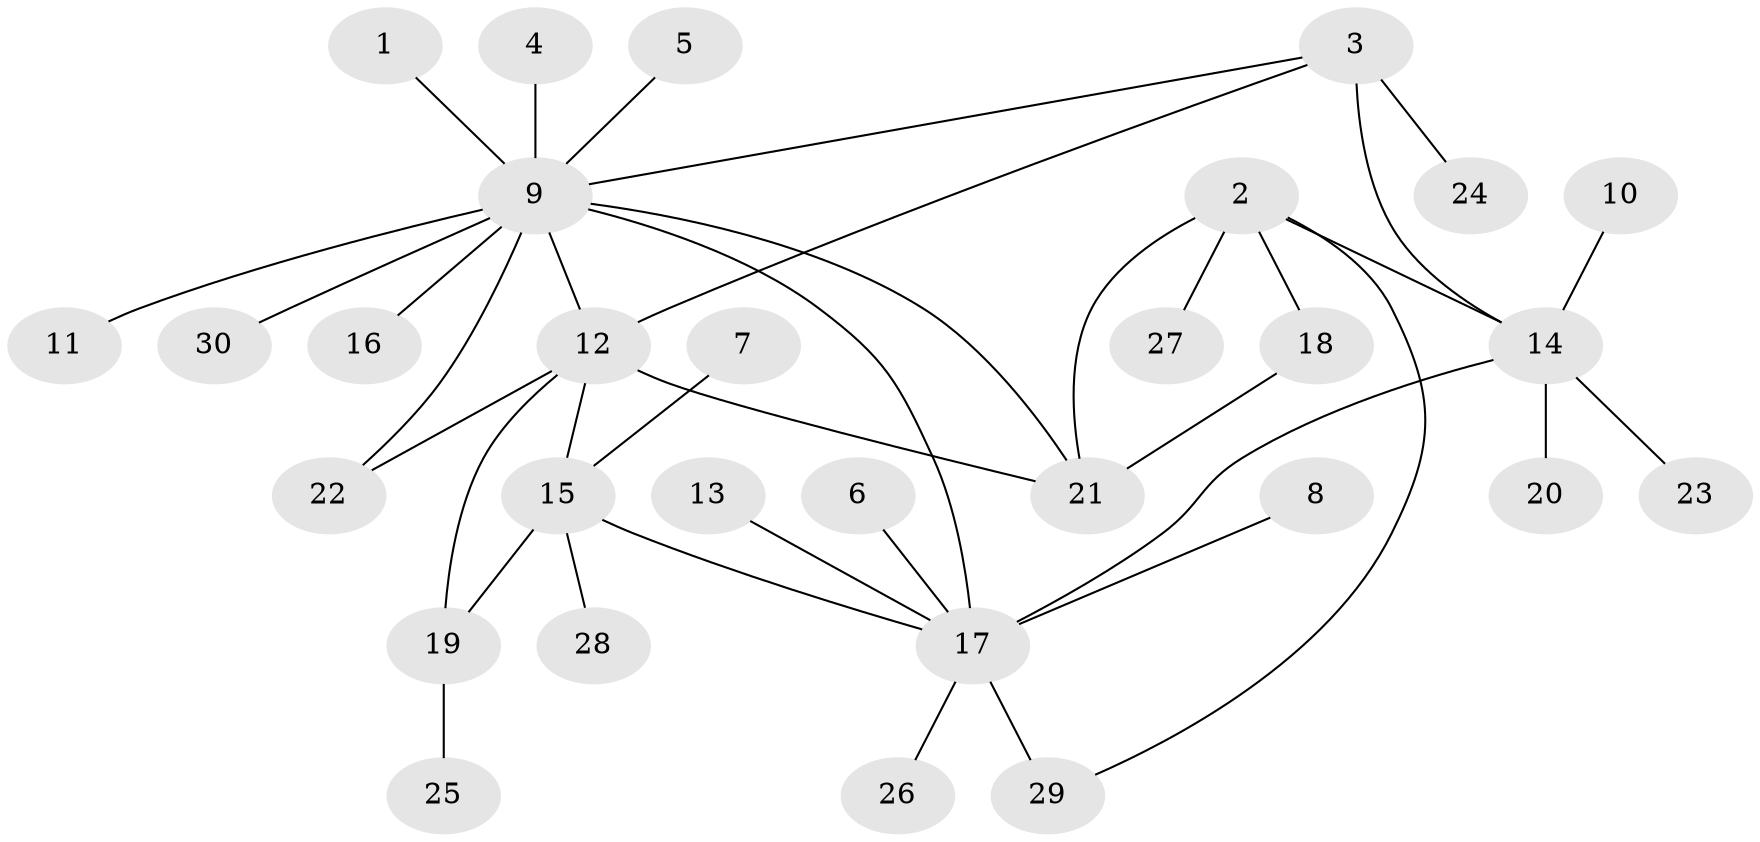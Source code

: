 // original degree distribution, {4: 0.13333333333333333, 7: 0.05, 9: 0.016666666666666666, 5: 0.016666666666666666, 6: 0.05, 2: 0.15, 1: 0.55, 3: 0.03333333333333333}
// Generated by graph-tools (version 1.1) at 2025/50/03/09/25 03:50:43]
// undirected, 30 vertices, 38 edges
graph export_dot {
graph [start="1"]
  node [color=gray90,style=filled];
  1;
  2;
  3;
  4;
  5;
  6;
  7;
  8;
  9;
  10;
  11;
  12;
  13;
  14;
  15;
  16;
  17;
  18;
  19;
  20;
  21;
  22;
  23;
  24;
  25;
  26;
  27;
  28;
  29;
  30;
  1 -- 9 [weight=1.0];
  2 -- 14 [weight=1.0];
  2 -- 18 [weight=1.0];
  2 -- 21 [weight=1.0];
  2 -- 27 [weight=1.0];
  2 -- 29 [weight=1.0];
  3 -- 9 [weight=1.0];
  3 -- 12 [weight=1.0];
  3 -- 14 [weight=2.0];
  3 -- 24 [weight=1.0];
  4 -- 9 [weight=1.0];
  5 -- 9 [weight=1.0];
  6 -- 17 [weight=1.0];
  7 -- 15 [weight=1.0];
  8 -- 17 [weight=1.0];
  9 -- 11 [weight=1.0];
  9 -- 12 [weight=1.0];
  9 -- 16 [weight=1.0];
  9 -- 17 [weight=1.0];
  9 -- 21 [weight=1.0];
  9 -- 22 [weight=1.0];
  9 -- 30 [weight=1.0];
  10 -- 14 [weight=1.0];
  12 -- 15 [weight=1.0];
  12 -- 19 [weight=1.0];
  12 -- 21 [weight=1.0];
  12 -- 22 [weight=1.0];
  13 -- 17 [weight=1.0];
  14 -- 17 [weight=1.0];
  14 -- 20 [weight=1.0];
  14 -- 23 [weight=1.0];
  15 -- 17 [weight=1.0];
  15 -- 19 [weight=1.0];
  15 -- 28 [weight=1.0];
  17 -- 26 [weight=1.0];
  17 -- 29 [weight=2.0];
  18 -- 21 [weight=1.0];
  19 -- 25 [weight=1.0];
}
